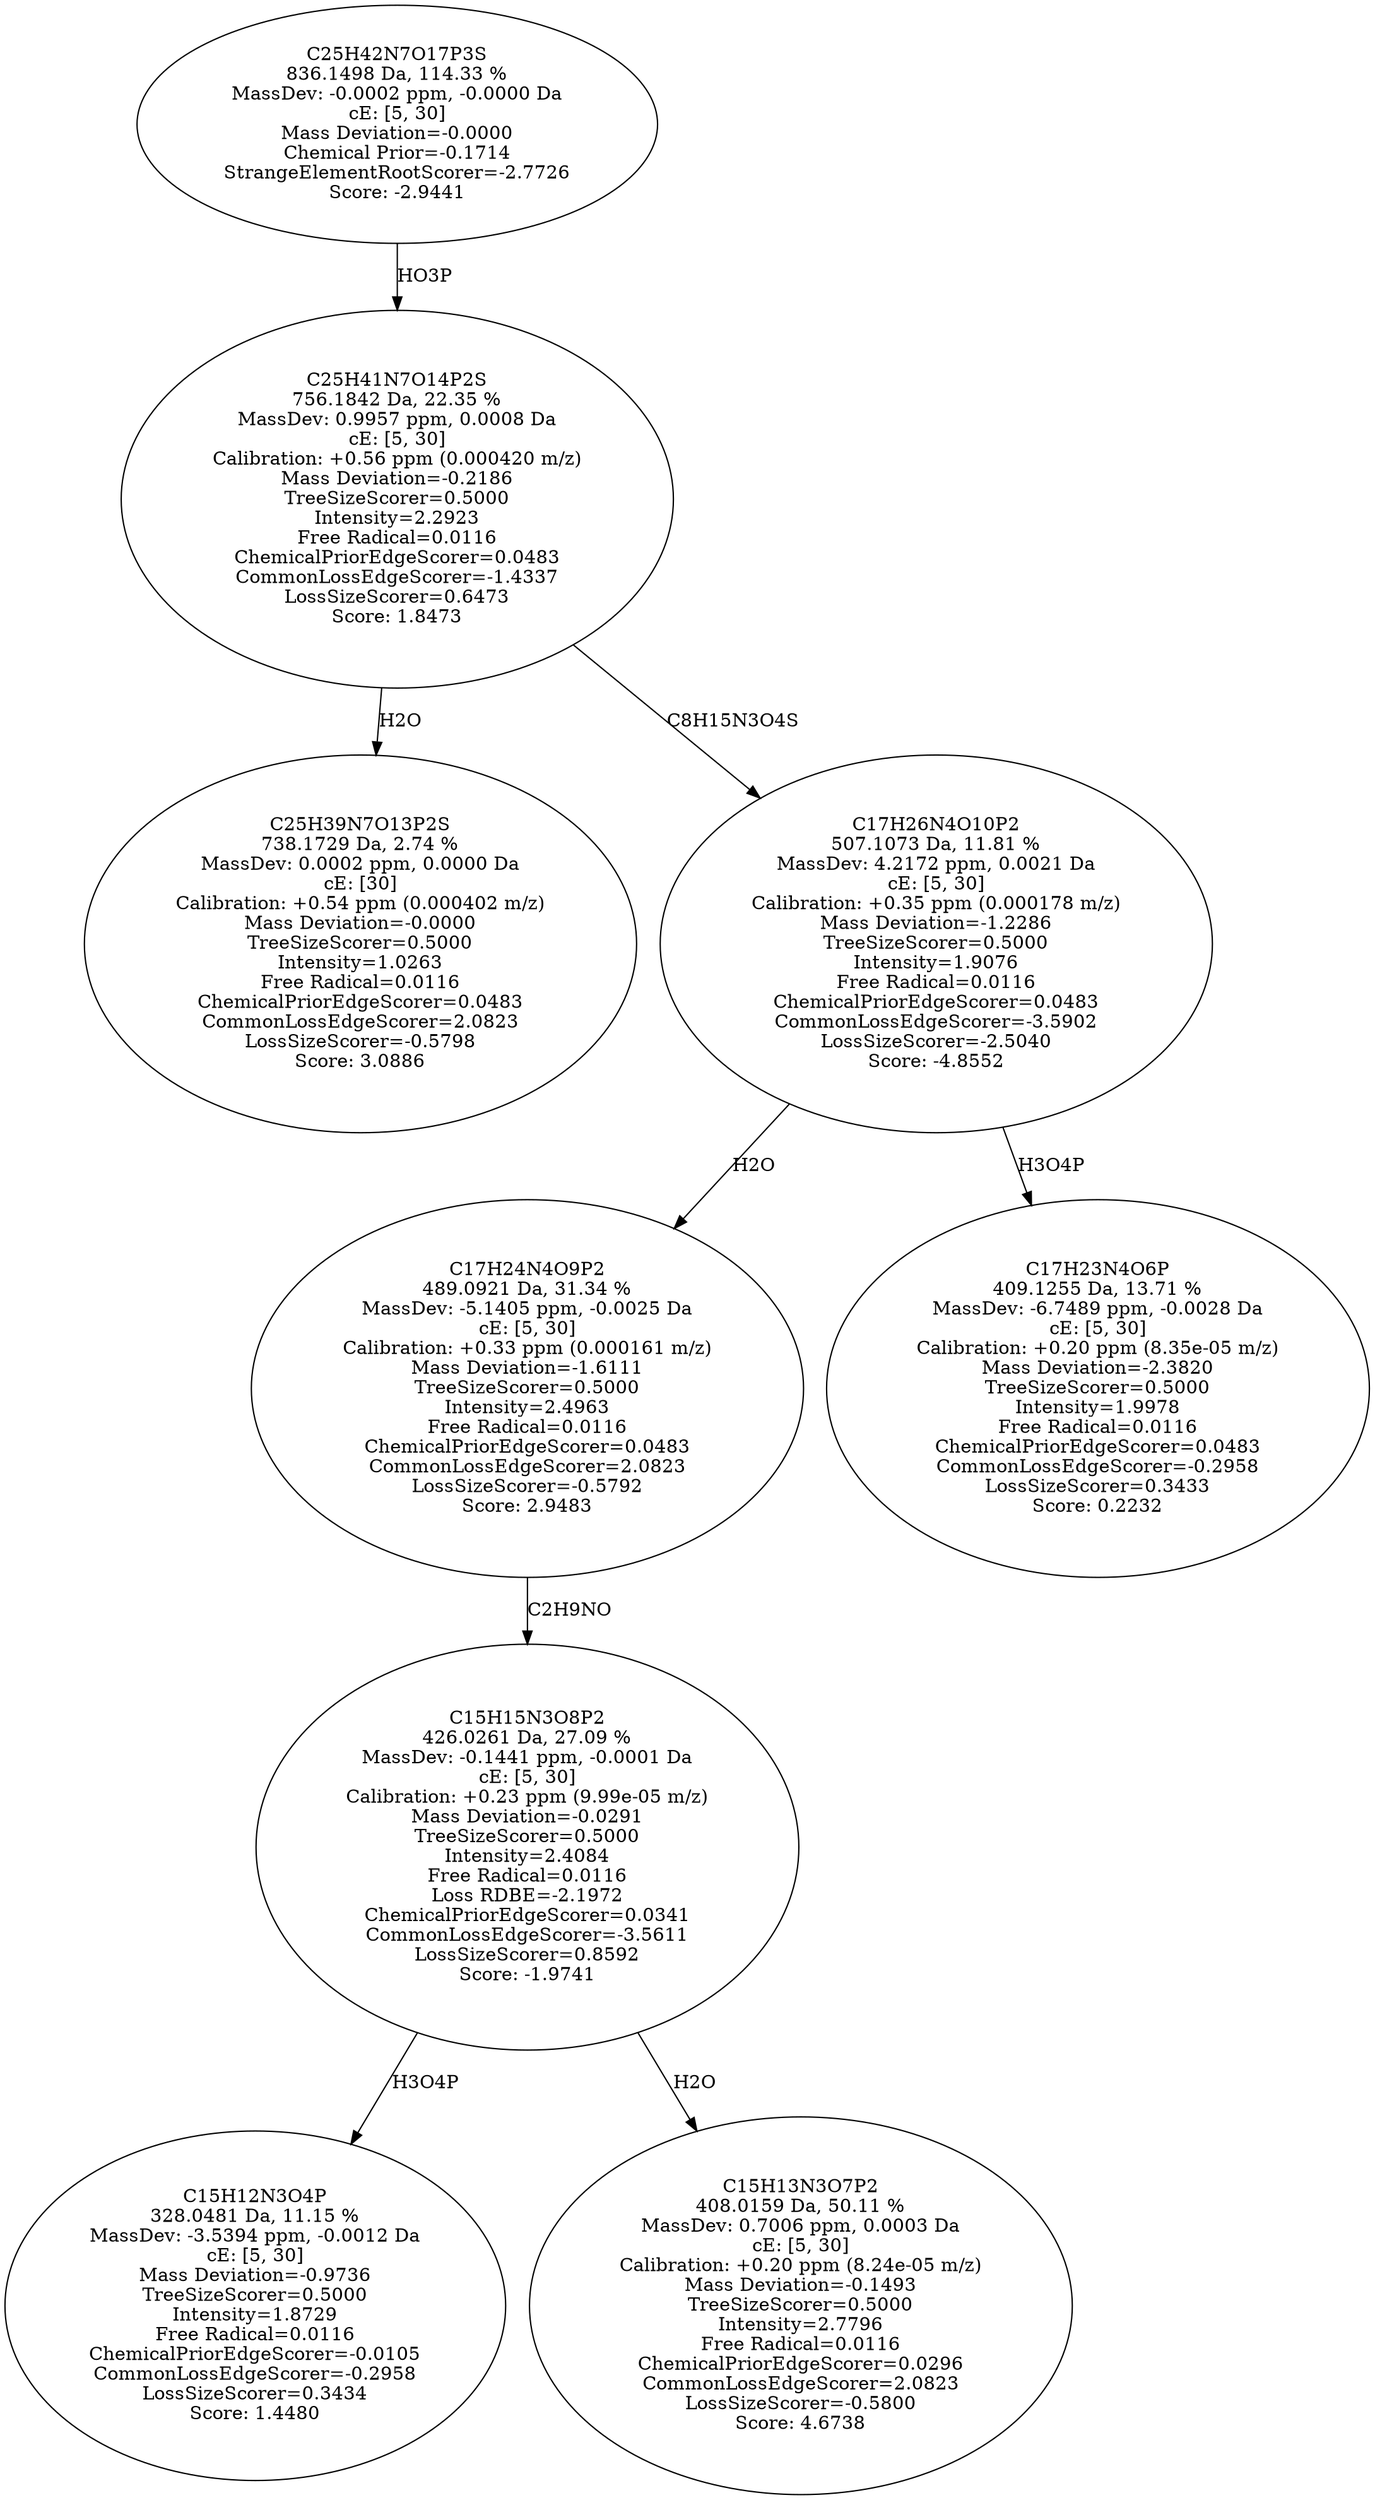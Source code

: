 strict digraph {
v1 [label="C25H39N7O13P2S\n738.1729 Da, 2.74 %\nMassDev: 0.0002 ppm, 0.0000 Da\ncE: [30]\nCalibration: +0.54 ppm (0.000402 m/z)\nMass Deviation=-0.0000\nTreeSizeScorer=0.5000\nIntensity=1.0263\nFree Radical=0.0116\nChemicalPriorEdgeScorer=0.0483\nCommonLossEdgeScorer=2.0823\nLossSizeScorer=-0.5798\nScore: 3.0886"];
v2 [label="C15H12N3O4P\n328.0481 Da, 11.15 %\nMassDev: -3.5394 ppm, -0.0012 Da\ncE: [5, 30]\nMass Deviation=-0.9736\nTreeSizeScorer=0.5000\nIntensity=1.8729\nFree Radical=0.0116\nChemicalPriorEdgeScorer=-0.0105\nCommonLossEdgeScorer=-0.2958\nLossSizeScorer=0.3434\nScore: 1.4480"];
v3 [label="C15H13N3O7P2\n408.0159 Da, 50.11 %\nMassDev: 0.7006 ppm, 0.0003 Da\ncE: [5, 30]\nCalibration: +0.20 ppm (8.24e-05 m/z)\nMass Deviation=-0.1493\nTreeSizeScorer=0.5000\nIntensity=2.7796\nFree Radical=0.0116\nChemicalPriorEdgeScorer=0.0296\nCommonLossEdgeScorer=2.0823\nLossSizeScorer=-0.5800\nScore: 4.6738"];
v4 [label="C15H15N3O8P2\n426.0261 Da, 27.09 %\nMassDev: -0.1441 ppm, -0.0001 Da\ncE: [5, 30]\nCalibration: +0.23 ppm (9.99e-05 m/z)\nMass Deviation=-0.0291\nTreeSizeScorer=0.5000\nIntensity=2.4084\nFree Radical=0.0116\nLoss RDBE=-2.1972\nChemicalPriorEdgeScorer=0.0341\nCommonLossEdgeScorer=-3.5611\nLossSizeScorer=0.8592\nScore: -1.9741"];
v5 [label="C17H24N4O9P2\n489.0921 Da, 31.34 %\nMassDev: -5.1405 ppm, -0.0025 Da\ncE: [5, 30]\nCalibration: +0.33 ppm (0.000161 m/z)\nMass Deviation=-1.6111\nTreeSizeScorer=0.5000\nIntensity=2.4963\nFree Radical=0.0116\nChemicalPriorEdgeScorer=0.0483\nCommonLossEdgeScorer=2.0823\nLossSizeScorer=-0.5792\nScore: 2.9483"];
v6 [label="C17H23N4O6P\n409.1255 Da, 13.71 %\nMassDev: -6.7489 ppm, -0.0028 Da\ncE: [5, 30]\nCalibration: +0.20 ppm (8.35e-05 m/z)\nMass Deviation=-2.3820\nTreeSizeScorer=0.5000\nIntensity=1.9978\nFree Radical=0.0116\nChemicalPriorEdgeScorer=0.0483\nCommonLossEdgeScorer=-0.2958\nLossSizeScorer=0.3433\nScore: 0.2232"];
v7 [label="C17H26N4O10P2\n507.1073 Da, 11.81 %\nMassDev: 4.2172 ppm, 0.0021 Da\ncE: [5, 30]\nCalibration: +0.35 ppm (0.000178 m/z)\nMass Deviation=-1.2286\nTreeSizeScorer=0.5000\nIntensity=1.9076\nFree Radical=0.0116\nChemicalPriorEdgeScorer=0.0483\nCommonLossEdgeScorer=-3.5902\nLossSizeScorer=-2.5040\nScore: -4.8552"];
v8 [label="C25H41N7O14P2S\n756.1842 Da, 22.35 %\nMassDev: 0.9957 ppm, 0.0008 Da\ncE: [5, 30]\nCalibration: +0.56 ppm (0.000420 m/z)\nMass Deviation=-0.2186\nTreeSizeScorer=0.5000\nIntensity=2.2923\nFree Radical=0.0116\nChemicalPriorEdgeScorer=0.0483\nCommonLossEdgeScorer=-1.4337\nLossSizeScorer=0.6473\nScore: 1.8473"];
v9 [label="C25H42N7O17P3S\n836.1498 Da, 114.33 %\nMassDev: -0.0002 ppm, -0.0000 Da\ncE: [5, 30]\nMass Deviation=-0.0000\nChemical Prior=-0.1714\nStrangeElementRootScorer=-2.7726\nScore: -2.9441"];
v8 -> v1 [label="H2O"];
v4 -> v2 [label="H3O4P"];
v4 -> v3 [label="H2O"];
v5 -> v4 [label="C2H9NO"];
v7 -> v5 [label="H2O"];
v7 -> v6 [label="H3O4P"];
v8 -> v7 [label="C8H15N3O4S"];
v9 -> v8 [label="HO3P"];
}